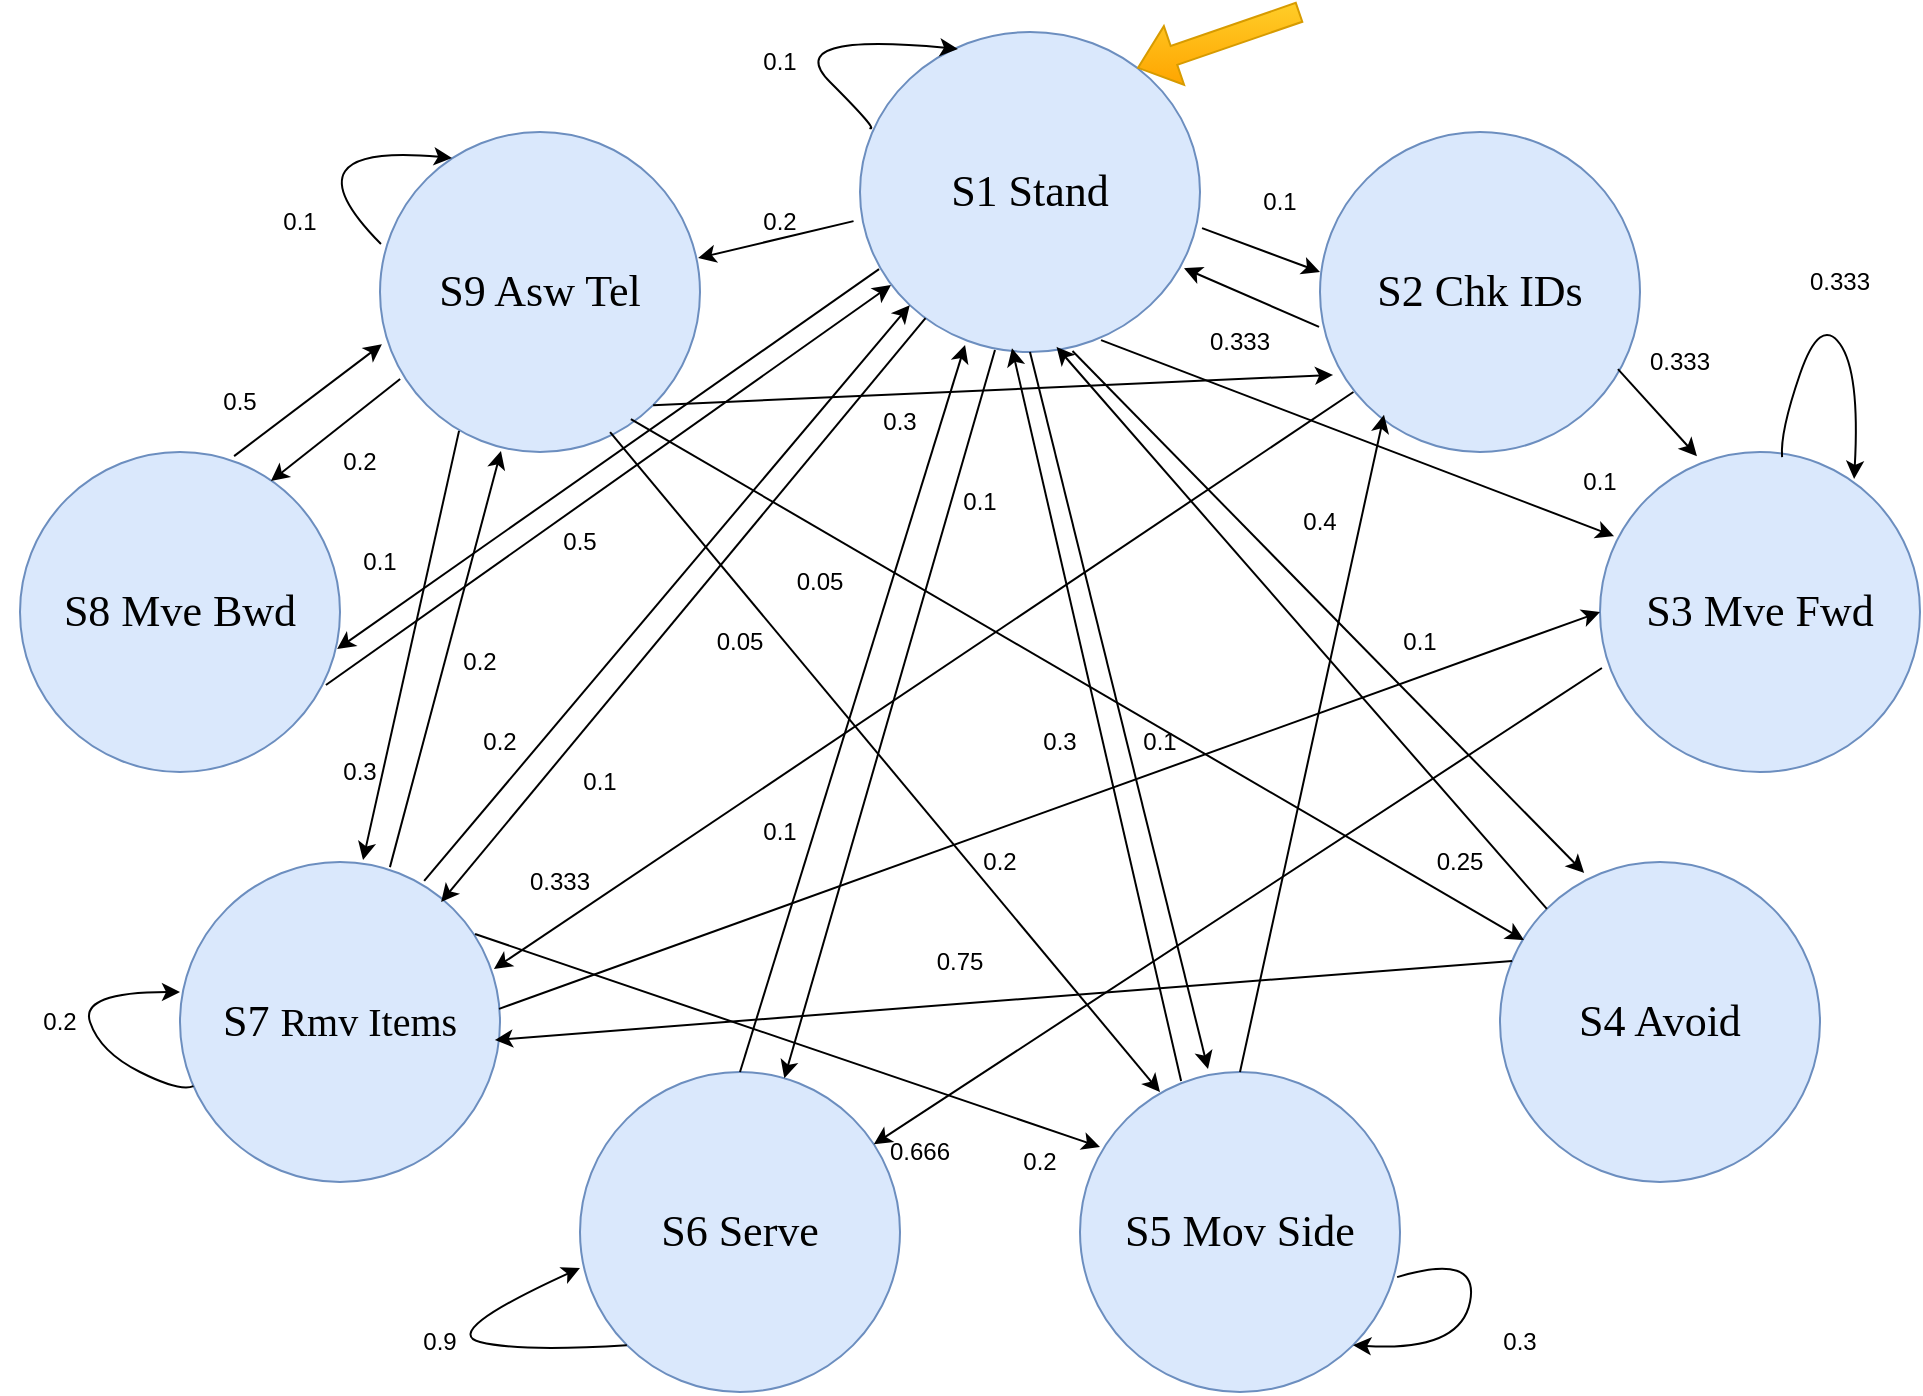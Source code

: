 <mxfile version="22.0.8" type="github">
  <diagram name="Page-1" id="dd472eb7-4b8b-5cd9-a60b-b15522922e76">
    <mxGraphModel dx="1014" dy="1520" grid="1" gridSize="10" guides="1" tooltips="1" connect="1" arrows="1" fold="1" page="1" pageScale="1" pageWidth="1100" pageHeight="850" background="none" math="0" shadow="0">
      <root>
        <mxCell id="0" />
        <mxCell id="1" parent="0" />
        <mxCell id="45236fa5f4b8e91a-1" value="S1 Stand" style="ellipse;whiteSpace=wrap;html=1;rounded=0;shadow=0;dashed=0;comic=0;fontFamily=Verdana;fontSize=22;fillColor=#dae8fc;strokeColor=#6c8ebf;" parent="1" vertex="1">
          <mxGeometry x="470" y="10" width="170" height="160" as="geometry" />
        </mxCell>
        <mxCell id="45236fa5f4b8e91a-2" value="S5 Mov Side" style="ellipse;whiteSpace=wrap;html=1;rounded=0;shadow=0;dashed=0;comic=0;fontFamily=Verdana;fontSize=22;fillColor=#dae8fc;strokeColor=#6c8ebf;" parent="1" vertex="1">
          <mxGeometry x="580" y="530" width="160" height="160" as="geometry" />
        </mxCell>
        <mxCell id="45236fa5f4b8e91a-3" value="S3 Mve Fwd" style="ellipse;whiteSpace=wrap;html=1;rounded=0;shadow=0;dashed=0;comic=0;fontFamily=Verdana;fontSize=22;fillColor=#dae8fc;strokeColor=#6c8ebf;" parent="1" vertex="1">
          <mxGeometry x="840" y="220" width="160" height="160" as="geometry" />
        </mxCell>
        <mxCell id="45236fa5f4b8e91a-4" value="S7 &lt;font style=&quot;font-size: 20px;&quot;&gt;Rmv Items&lt;/font&gt;" style="ellipse;whiteSpace=wrap;html=1;rounded=0;shadow=0;dashed=0;comic=0;fontFamily=Verdana;fontSize=22;fillColor=#dae8fc;strokeColor=#6c8ebf;" parent="1" vertex="1">
          <mxGeometry x="130" y="425" width="160" height="160" as="geometry" />
        </mxCell>
        <mxCell id="45236fa5f4b8e91a-5" value="S8 Mve Bwd" style="ellipse;whiteSpace=wrap;html=1;rounded=0;shadow=0;dashed=0;comic=0;fontFamily=Verdana;fontSize=22;fillColor=#dae8fc;strokeColor=#6c8ebf;" parent="1" vertex="1">
          <mxGeometry x="50" y="220" width="160" height="160" as="geometry" />
        </mxCell>
        <mxCell id="45236fa5f4b8e91a-6" value="S2 Chk IDs" style="ellipse;whiteSpace=wrap;html=1;rounded=0;shadow=0;dashed=0;comic=0;fontFamily=Verdana;fontSize=22;fillColor=#dae8fc;strokeColor=#6c8ebf;" parent="1" vertex="1">
          <mxGeometry x="700" y="60" width="160" height="160" as="geometry" />
        </mxCell>
        <mxCell id="45236fa5f4b8e91a-7" value="S4 Avoid" style="ellipse;whiteSpace=wrap;html=1;rounded=0;shadow=0;dashed=0;comic=0;fontFamily=Verdana;fontSize=22;fillColor=#dae8fc;strokeColor=#6c8ebf;" parent="1" vertex="1">
          <mxGeometry x="790" y="425" width="160" height="160" as="geometry" />
        </mxCell>
        <mxCell id="45236fa5f4b8e91a-8" value="S6 Serve" style="ellipse;whiteSpace=wrap;html=1;rounded=0;shadow=0;dashed=0;comic=0;fontFamily=Verdana;fontSize=22;fillColor=#dae8fc;strokeColor=#6c8ebf;" parent="1" vertex="1">
          <mxGeometry x="330" y="530" width="160" height="160" as="geometry" />
        </mxCell>
        <mxCell id="BMzWkoF-RMPC0aLK7jVe-1" value="S9 Asw Tel" style="ellipse;whiteSpace=wrap;html=1;rounded=0;shadow=0;dashed=0;comic=0;fontFamily=Verdana;fontSize=22;fillColor=#dae8fc;strokeColor=#6c8ebf;" parent="1" vertex="1">
          <mxGeometry x="230" y="60" width="160" height="160" as="geometry" />
        </mxCell>
        <mxCell id="BMzWkoF-RMPC0aLK7jVe-3" value="" style="curved=1;endArrow=classic;html=1;rounded=0;entryX=0.288;entryY=0.053;entryDx=0;entryDy=0;entryPerimeter=0;exitX=0.028;exitY=0.3;exitDx=0;exitDy=0;exitPerimeter=0;" parent="1" source="45236fa5f4b8e91a-1" target="45236fa5f4b8e91a-1" edge="1">
          <mxGeometry width="50" height="50" relative="1" as="geometry">
            <mxPoint x="430" y="60" as="sourcePoint" />
            <mxPoint x="480" y="10" as="targetPoint" />
            <Array as="points">
              <mxPoint x="480" y="60" />
              <mxPoint x="430" y="10" />
            </Array>
          </mxGeometry>
        </mxCell>
        <mxCell id="BMzWkoF-RMPC0aLK7jVe-5" value="" style="curved=1;endArrow=classic;html=1;rounded=0;exitX=0.569;exitY=0.016;exitDx=0;exitDy=0;exitPerimeter=0;entryX=0.794;entryY=0.084;entryDx=0;entryDy=0;entryPerimeter=0;" parent="1" source="45236fa5f4b8e91a-3" target="45236fa5f4b8e91a-3" edge="1">
          <mxGeometry width="50" height="50" relative="1" as="geometry">
            <mxPoint x="963.923" y="220.618" as="sourcePoint" />
            <mxPoint x="1010" y="223" as="targetPoint" />
            <Array as="points">
              <mxPoint x="930" y="210" />
              <mxPoint x="950" y="152" />
              <mxPoint x="970" y="180" />
            </Array>
          </mxGeometry>
        </mxCell>
        <mxCell id="BMzWkoF-RMPC0aLK7jVe-6" value="" style="curved=1;endArrow=classic;html=1;rounded=0;entryX=0.288;entryY=0.053;entryDx=0;entryDy=0;entryPerimeter=0;exitX=0;exitY=1;exitDx=0;exitDy=0;" parent="1" source="45236fa5f4b8e91a-8" edge="1">
          <mxGeometry width="50" height="50" relative="1" as="geometry">
            <mxPoint x="288" y="668" as="sourcePoint" />
            <mxPoint x="330" y="628" as="targetPoint" />
            <Array as="points">
              <mxPoint x="300" y="670" />
              <mxPoint x="260" y="660" />
            </Array>
          </mxGeometry>
        </mxCell>
        <mxCell id="BMzWkoF-RMPC0aLK7jVe-7" value="" style="curved=1;endArrow=classic;html=1;rounded=0;exitX=0.991;exitY=0.641;exitDx=0;exitDy=0;exitPerimeter=0;entryX=1;entryY=1;entryDx=0;entryDy=0;" parent="1" source="45236fa5f4b8e91a-2" target="45236fa5f4b8e91a-2" edge="1">
          <mxGeometry width="50" height="50" relative="1" as="geometry">
            <mxPoint x="790" y="650" as="sourcePoint" />
            <mxPoint x="760" y="680" as="targetPoint" />
            <Array as="points">
              <mxPoint x="780" y="620" />
              <mxPoint x="770" y="670" />
            </Array>
          </mxGeometry>
        </mxCell>
        <mxCell id="BMzWkoF-RMPC0aLK7jVe-12" value="" style="curved=1;endArrow=classic;html=1;rounded=0;" parent="1" source="45236fa5f4b8e91a-4" edge="1">
          <mxGeometry width="50" height="50" relative="1" as="geometry">
            <mxPoint x="110" y="580" as="sourcePoint" />
            <mxPoint x="130" y="490" as="targetPoint" />
            <Array as="points">
              <mxPoint x="130" y="540" />
              <mxPoint x="90" y="520" />
              <mxPoint x="80" y="490" />
            </Array>
          </mxGeometry>
        </mxCell>
        <mxCell id="BMzWkoF-RMPC0aLK7jVe-13" value="" style="curved=1;endArrow=classic;html=1;rounded=0;entryX=0.288;entryY=0.053;entryDx=0;entryDy=0;entryPerimeter=0;exitX=0.003;exitY=0.35;exitDx=0;exitDy=0;exitPerimeter=0;" parent="1" source="BMzWkoF-RMPC0aLK7jVe-1" edge="1">
          <mxGeometry width="50" height="50" relative="1" as="geometry">
            <mxPoint x="230" y="115" as="sourcePoint" />
            <mxPoint x="266" y="73" as="targetPoint" />
            <Array as="points">
              <mxPoint x="180" y="65" />
            </Array>
          </mxGeometry>
        </mxCell>
        <mxCell id="BMzWkoF-RMPC0aLK7jVe-14" value="" style="endArrow=classic;html=1;rounded=0;exitX=1.006;exitY=0.613;exitDx=0;exitDy=0;exitPerimeter=0;" parent="1" source="45236fa5f4b8e91a-1" edge="1">
          <mxGeometry width="50" height="50" relative="1" as="geometry">
            <mxPoint x="650" y="180" as="sourcePoint" />
            <mxPoint x="700" y="130" as="targetPoint" />
          </mxGeometry>
        </mxCell>
        <mxCell id="BMzWkoF-RMPC0aLK7jVe-16" value="" style="endArrow=classic;html=1;rounded=0;entryX=0.044;entryY=0.263;entryDx=0;entryDy=0;entryPerimeter=0;exitX=0.709;exitY=0.963;exitDx=0;exitDy=0;exitPerimeter=0;" parent="1" source="45236fa5f4b8e91a-1" target="45236fa5f4b8e91a-3" edge="1">
          <mxGeometry width="50" height="50" relative="1" as="geometry">
            <mxPoint x="650" y="300" as="sourcePoint" />
            <mxPoint x="700" y="250" as="targetPoint" />
          </mxGeometry>
        </mxCell>
        <mxCell id="BMzWkoF-RMPC0aLK7jVe-17" value="" style="endArrow=classic;html=1;rounded=0;exitX=0.397;exitY=0.994;exitDx=0;exitDy=0;exitPerimeter=0;" parent="1" source="45236fa5f4b8e91a-1" target="45236fa5f4b8e91a-8" edge="1">
          <mxGeometry width="50" height="50" relative="1" as="geometry">
            <mxPoint x="490" y="390" as="sourcePoint" />
            <mxPoint x="540" y="340" as="targetPoint" />
          </mxGeometry>
        </mxCell>
        <mxCell id="BMzWkoF-RMPC0aLK7jVe-18" value="" style="endArrow=classic;html=1;rounded=0;entryX=0.4;entryY=-0.009;entryDx=0;entryDy=0;entryPerimeter=0;exitX=0.5;exitY=1;exitDx=0;exitDy=0;" parent="1" source="45236fa5f4b8e91a-1" target="45236fa5f4b8e91a-2" edge="1">
          <mxGeometry width="50" height="50" relative="1" as="geometry">
            <mxPoint x="500" y="400" as="sourcePoint" />
            <mxPoint x="550" y="350" as="targetPoint" />
          </mxGeometry>
        </mxCell>
        <mxCell id="BMzWkoF-RMPC0aLK7jVe-19" value="" style="endArrow=classic;html=1;rounded=0;entryX=0.263;entryY=0.034;entryDx=0;entryDy=0;entryPerimeter=0;exitX=0.625;exitY=0.997;exitDx=0;exitDy=0;exitPerimeter=0;" parent="1" source="45236fa5f4b8e91a-1" target="45236fa5f4b8e91a-7" edge="1">
          <mxGeometry width="50" height="50" relative="1" as="geometry">
            <mxPoint x="510" y="410" as="sourcePoint" />
            <mxPoint x="560" y="360" as="targetPoint" />
          </mxGeometry>
        </mxCell>
        <mxCell id="BMzWkoF-RMPC0aLK7jVe-22" value="" style="endArrow=classic;html=1;rounded=0;entryX=0.991;entryY=0.616;entryDx=0;entryDy=0;entryPerimeter=0;exitX=0.056;exitY=0.741;exitDx=0;exitDy=0;exitPerimeter=0;" parent="1" source="45236fa5f4b8e91a-1" target="45236fa5f4b8e91a-5" edge="1">
          <mxGeometry width="50" height="50" relative="1" as="geometry">
            <mxPoint x="390" y="230" as="sourcePoint" />
            <mxPoint x="350" y="290" as="targetPoint" />
          </mxGeometry>
        </mxCell>
        <mxCell id="BMzWkoF-RMPC0aLK7jVe-23" value="" style="endArrow=classic;html=1;rounded=0;entryX=0.816;entryY=0.125;entryDx=0;entryDy=0;entryPerimeter=0;" parent="1" source="45236fa5f4b8e91a-1" target="45236fa5f4b8e91a-4" edge="1">
          <mxGeometry width="50" height="50" relative="1" as="geometry">
            <mxPoint x="470" y="180" as="sourcePoint" />
            <mxPoint x="430" y="320" as="targetPoint" />
          </mxGeometry>
        </mxCell>
        <mxCell id="BMzWkoF-RMPC0aLK7jVe-26" value="" style="endArrow=classic;html=1;rounded=0;exitX=-0.019;exitY=0.591;exitDx=0;exitDy=0;exitPerimeter=0;entryX=0.994;entryY=0.394;entryDx=0;entryDy=0;entryPerimeter=0;" parent="1" source="45236fa5f4b8e91a-1" target="BMzWkoF-RMPC0aLK7jVe-1" edge="1">
          <mxGeometry width="50" height="50" relative="1" as="geometry">
            <mxPoint x="467" y="105" as="sourcePoint" />
            <mxPoint x="390" y="131" as="targetPoint" />
            <Array as="points" />
          </mxGeometry>
        </mxCell>
        <mxCell id="BMzWkoF-RMPC0aLK7jVe-25" value="0.2" style="text;html=1;strokeColor=none;fillColor=none;align=center;verticalAlign=middle;whiteSpace=wrap;rounded=0;" parent="1" vertex="1">
          <mxGeometry x="400" y="90" width="60" height="30" as="geometry" />
        </mxCell>
        <mxCell id="BMzWkoF-RMPC0aLK7jVe-27" value="0.1" style="text;html=1;strokeColor=none;fillColor=none;align=center;verticalAlign=middle;whiteSpace=wrap;rounded=0;" parent="1" vertex="1">
          <mxGeometry x="200" y="260" width="60" height="30" as="geometry" />
        </mxCell>
        <mxCell id="BMzWkoF-RMPC0aLK7jVe-28" value="0.1" style="text;html=1;strokeColor=none;fillColor=none;align=center;verticalAlign=middle;whiteSpace=wrap;rounded=0;" parent="1" vertex="1">
          <mxGeometry x="310" y="370" width="60" height="30" as="geometry" />
        </mxCell>
        <mxCell id="BMzWkoF-RMPC0aLK7jVe-29" value="0.1" style="text;html=1;strokeColor=none;fillColor=none;align=center;verticalAlign=middle;whiteSpace=wrap;rounded=0;" parent="1" vertex="1">
          <mxGeometry x="500" y="230" width="60" height="30" as="geometry" />
        </mxCell>
        <mxCell id="BMzWkoF-RMPC0aLK7jVe-30" value="0.1" style="text;html=1;strokeColor=none;fillColor=none;align=center;verticalAlign=middle;whiteSpace=wrap;rounded=0;" parent="1" vertex="1">
          <mxGeometry x="590" y="350" width="60" height="30" as="geometry" />
        </mxCell>
        <mxCell id="BMzWkoF-RMPC0aLK7jVe-31" value="0.1" style="text;html=1;strokeColor=none;fillColor=none;align=center;verticalAlign=middle;whiteSpace=wrap;rounded=0;" parent="1" vertex="1">
          <mxGeometry x="720" y="300" width="60" height="30" as="geometry" />
        </mxCell>
        <mxCell id="BMzWkoF-RMPC0aLK7jVe-32" value="0.1" style="text;html=1;strokeColor=none;fillColor=none;align=center;verticalAlign=middle;whiteSpace=wrap;rounded=0;" parent="1" vertex="1">
          <mxGeometry x="810" y="220" width="60" height="30" as="geometry" />
        </mxCell>
        <mxCell id="BMzWkoF-RMPC0aLK7jVe-33" value="0.1" style="text;html=1;strokeColor=none;fillColor=none;align=center;verticalAlign=middle;whiteSpace=wrap;rounded=0;" parent="1" vertex="1">
          <mxGeometry x="650" y="80" width="60" height="30" as="geometry" />
        </mxCell>
        <mxCell id="BMzWkoF-RMPC0aLK7jVe-35" value="0.1" style="text;html=1;strokeColor=none;fillColor=none;align=center;verticalAlign=middle;whiteSpace=wrap;rounded=0;" parent="1" vertex="1">
          <mxGeometry x="400" y="10" width="60" height="30" as="geometry" />
        </mxCell>
        <mxCell id="BMzWkoF-RMPC0aLK7jVe-36" value="0.333" style="text;html=1;strokeColor=none;fillColor=none;align=center;verticalAlign=middle;whiteSpace=wrap;rounded=0;" parent="1" vertex="1">
          <mxGeometry x="930" y="120" width="60" height="30" as="geometry" />
        </mxCell>
        <mxCell id="BMzWkoF-RMPC0aLK7jVe-39" value="0.3" style="text;html=1;strokeColor=none;fillColor=none;align=center;verticalAlign=middle;whiteSpace=wrap;rounded=0;" parent="1" vertex="1">
          <mxGeometry x="770" y="650" width="60" height="30" as="geometry" />
        </mxCell>
        <mxCell id="BMzWkoF-RMPC0aLK7jVe-40" value="0.9" style="text;html=1;strokeColor=none;fillColor=none;align=center;verticalAlign=middle;whiteSpace=wrap;rounded=0;" parent="1" vertex="1">
          <mxGeometry x="230" y="650" width="60" height="30" as="geometry" />
        </mxCell>
        <mxCell id="BMzWkoF-RMPC0aLK7jVe-41" value="0.2" style="text;html=1;strokeColor=none;fillColor=none;align=center;verticalAlign=middle;whiteSpace=wrap;rounded=0;" parent="1" vertex="1">
          <mxGeometry x="40" y="490" width="60" height="30" as="geometry" />
        </mxCell>
        <mxCell id="BMzWkoF-RMPC0aLK7jVe-42" value="0.1" style="text;html=1;strokeColor=none;fillColor=none;align=center;verticalAlign=middle;whiteSpace=wrap;rounded=0;" parent="1" vertex="1">
          <mxGeometry x="160" y="90" width="60" height="30" as="geometry" />
        </mxCell>
        <mxCell id="BMzWkoF-RMPC0aLK7jVe-50" value="" style="endArrow=classic;html=1;rounded=0;exitX=-0.003;exitY=0.609;exitDx=0;exitDy=0;exitPerimeter=0;entryX=0.953;entryY=0.738;entryDx=0;entryDy=0;entryPerimeter=0;" parent="1" source="45236fa5f4b8e91a-6" target="45236fa5f4b8e91a-1" edge="1">
          <mxGeometry width="50" height="50" relative="1" as="geometry">
            <mxPoint x="651.5" y="168.66" as="sourcePoint" />
            <mxPoint x="694.54" y="172.89" as="targetPoint" />
          </mxGeometry>
        </mxCell>
        <mxCell id="BMzWkoF-RMPC0aLK7jVe-54" value="0.333" style="text;html=1;strokeColor=none;fillColor=none;align=center;verticalAlign=middle;whiteSpace=wrap;rounded=0;" parent="1" vertex="1">
          <mxGeometry x="630" y="150" width="60" height="30" as="geometry" />
        </mxCell>
        <mxCell id="BMzWkoF-RMPC0aLK7jVe-57" value="" style="endArrow=classic;html=1;rounded=0;exitX=0.931;exitY=0.741;exitDx=0;exitDy=0;exitPerimeter=0;entryX=0.303;entryY=0.013;entryDx=0;entryDy=0;entryPerimeter=0;" parent="1" source="45236fa5f4b8e91a-6" target="45236fa5f4b8e91a-3" edge="1">
          <mxGeometry width="50" height="50" relative="1" as="geometry">
            <mxPoint x="880" y="190" as="sourcePoint" />
            <mxPoint x="930" y="140" as="targetPoint" />
            <Array as="points" />
          </mxGeometry>
        </mxCell>
        <mxCell id="BMzWkoF-RMPC0aLK7jVe-58" value="0.333" style="text;html=1;strokeColor=none;fillColor=none;align=center;verticalAlign=middle;whiteSpace=wrap;rounded=0;" parent="1" vertex="1">
          <mxGeometry x="850" y="160" width="60" height="30" as="geometry" />
        </mxCell>
        <mxCell id="BMzWkoF-RMPC0aLK7jVe-61" value="" style="endArrow=classic;html=1;rounded=0;entryX=0.981;entryY=0.334;entryDx=0;entryDy=0;entryPerimeter=0;" parent="1" target="45236fa5f4b8e91a-4" edge="1">
          <mxGeometry width="50" height="50" relative="1" as="geometry">
            <mxPoint x="716.72" y="190" as="sourcePoint" />
            <mxPoint x="350" y="510.32" as="targetPoint" />
          </mxGeometry>
        </mxCell>
        <mxCell id="BMzWkoF-RMPC0aLK7jVe-62" value="0.333" style="text;html=1;strokeColor=none;fillColor=none;align=center;verticalAlign=middle;whiteSpace=wrap;rounded=0;" parent="1" vertex="1">
          <mxGeometry x="290" y="420" width="60" height="30" as="geometry" />
        </mxCell>
        <mxCell id="BMzWkoF-RMPC0aLK7jVe-63" value="" style="endArrow=classic;html=1;rounded=0;exitX=0.006;exitY=0.675;exitDx=0;exitDy=0;exitPerimeter=0;" parent="1" source="45236fa5f4b8e91a-3" target="45236fa5f4b8e91a-8" edge="1">
          <mxGeometry width="50" height="50" relative="1" as="geometry">
            <mxPoint x="950" y="90.0" as="sourcePoint" />
            <mxPoint x="383.8" y="479.04" as="targetPoint" />
          </mxGeometry>
        </mxCell>
        <mxCell id="BMzWkoF-RMPC0aLK7jVe-64" value="0.666" style="text;html=1;strokeColor=none;fillColor=none;align=center;verticalAlign=middle;whiteSpace=wrap;rounded=0;" parent="1" vertex="1">
          <mxGeometry x="470" y="555" width="60" height="30" as="geometry" />
        </mxCell>
        <mxCell id="BMzWkoF-RMPC0aLK7jVe-65" value="" style="endArrow=classic;html=1;rounded=0;exitX=0;exitY=0;exitDx=0;exitDy=0;entryX=0.578;entryY=0.984;entryDx=0;entryDy=0;entryPerimeter=0;" parent="1" source="45236fa5f4b8e91a-7" target="45236fa5f4b8e91a-1" edge="1">
          <mxGeometry width="50" height="50" relative="1" as="geometry">
            <mxPoint x="470" y="370" as="sourcePoint" />
            <mxPoint x="520" y="320" as="targetPoint" />
          </mxGeometry>
        </mxCell>
        <mxCell id="BMzWkoF-RMPC0aLK7jVe-67" value="" style="endArrow=classic;html=1;rounded=0;exitX=0.038;exitY=0.309;exitDx=0;exitDy=0;entryX=0.984;entryY=0.556;entryDx=0;entryDy=0;entryPerimeter=0;exitPerimeter=0;" parent="1" source="45236fa5f4b8e91a-7" target="45236fa5f4b8e91a-4" edge="1">
          <mxGeometry width="50" height="50" relative="1" as="geometry">
            <mxPoint x="470" y="370" as="sourcePoint" />
            <mxPoint x="520" y="320" as="targetPoint" />
          </mxGeometry>
        </mxCell>
        <mxCell id="BMzWkoF-RMPC0aLK7jVe-68" value="0.75" style="text;html=1;strokeColor=none;fillColor=none;align=center;verticalAlign=middle;whiteSpace=wrap;rounded=0;" parent="1" vertex="1">
          <mxGeometry x="490" y="460" width="60" height="30" as="geometry" />
        </mxCell>
        <mxCell id="BMzWkoF-RMPC0aLK7jVe-69" value="" style="endArrow=classic;html=1;rounded=0;exitX=0.316;exitY=0.028;exitDx=0;exitDy=0;exitPerimeter=0;entryX=0.447;entryY=0.988;entryDx=0;entryDy=0;entryPerimeter=0;" parent="1" source="45236fa5f4b8e91a-2" target="45236fa5f4b8e91a-1" edge="1">
          <mxGeometry width="50" height="50" relative="1" as="geometry">
            <mxPoint x="480" y="370" as="sourcePoint" />
            <mxPoint x="530" y="320" as="targetPoint" />
          </mxGeometry>
        </mxCell>
        <mxCell id="BMzWkoF-RMPC0aLK7jVe-70" value="0.3" style="text;html=1;strokeColor=none;fillColor=none;align=center;verticalAlign=middle;whiteSpace=wrap;rounded=0;" parent="1" vertex="1">
          <mxGeometry x="540" y="350" width="60" height="30" as="geometry" />
        </mxCell>
        <mxCell id="BMzWkoF-RMPC0aLK7jVe-71" value="" style="endArrow=classic;html=1;rounded=0;exitX=0.5;exitY=0;exitDx=0;exitDy=0;entryX=0.2;entryY=0.884;entryDx=0;entryDy=0;entryPerimeter=0;" parent="1" source="45236fa5f4b8e91a-2" target="45236fa5f4b8e91a-6" edge="1">
          <mxGeometry width="50" height="50" relative="1" as="geometry">
            <mxPoint x="670" y="400" as="sourcePoint" />
            <mxPoint x="581" y="34" as="targetPoint" />
          </mxGeometry>
        </mxCell>
        <mxCell id="BMzWkoF-RMPC0aLK7jVe-66" value="0.25" style="text;html=1;strokeColor=none;fillColor=none;align=center;verticalAlign=middle;whiteSpace=wrap;rounded=0;" parent="1" vertex="1">
          <mxGeometry x="740" y="410" width="60" height="30" as="geometry" />
        </mxCell>
        <mxCell id="BMzWkoF-RMPC0aLK7jVe-73" value="0.4" style="text;html=1;strokeColor=none;fillColor=none;align=center;verticalAlign=middle;whiteSpace=wrap;rounded=0;" parent="1" vertex="1">
          <mxGeometry x="670" y="240" width="60" height="30" as="geometry" />
        </mxCell>
        <mxCell id="BMzWkoF-RMPC0aLK7jVe-74" value="" style="endArrow=classic;html=1;rounded=0;exitX=0.5;exitY=0;exitDx=0;exitDy=0;entryX=0.309;entryY=0.978;entryDx=0;entryDy=0;entryPerimeter=0;" parent="1" source="45236fa5f4b8e91a-8" target="45236fa5f4b8e91a-1" edge="1">
          <mxGeometry width="50" height="50" relative="1" as="geometry">
            <mxPoint x="480" y="370" as="sourcePoint" />
            <mxPoint x="530" y="320" as="targetPoint" />
          </mxGeometry>
        </mxCell>
        <mxCell id="BMzWkoF-RMPC0aLK7jVe-75" value="0.1" style="text;html=1;strokeColor=none;fillColor=none;align=center;verticalAlign=middle;whiteSpace=wrap;rounded=0;" parent="1" vertex="1">
          <mxGeometry x="400" y="395" width="60" height="30" as="geometry" />
        </mxCell>
        <mxCell id="BMzWkoF-RMPC0aLK7jVe-76" value="" style="endArrow=classic;html=1;rounded=0;exitX=0.763;exitY=0.059;exitDx=0;exitDy=0;exitPerimeter=0;entryX=0;entryY=1;entryDx=0;entryDy=0;" parent="1" source="45236fa5f4b8e91a-4" target="45236fa5f4b8e91a-1" edge="1">
          <mxGeometry width="50" height="50" relative="1" as="geometry">
            <mxPoint x="480" y="370" as="sourcePoint" />
            <mxPoint x="530" y="320" as="targetPoint" />
          </mxGeometry>
        </mxCell>
        <mxCell id="BMzWkoF-RMPC0aLK7jVe-77" value="0.2" style="text;html=1;strokeColor=none;fillColor=none;align=center;verticalAlign=middle;whiteSpace=wrap;rounded=0;" parent="1" vertex="1">
          <mxGeometry x="260" y="350" width="60" height="30" as="geometry" />
        </mxCell>
        <mxCell id="BMzWkoF-RMPC0aLK7jVe-80" value="" style="endArrow=classic;html=1;rounded=0;exitX=0.997;exitY=0.459;exitDx=0;exitDy=0;exitPerimeter=0;entryX=0;entryY=0.5;entryDx=0;entryDy=0;" parent="1" source="45236fa5f4b8e91a-4" target="45236fa5f4b8e91a-3" edge="1">
          <mxGeometry width="50" height="50" relative="1" as="geometry">
            <mxPoint x="290" y="498" as="sourcePoint" />
            <mxPoint x="539.46" y="436.5" as="targetPoint" />
          </mxGeometry>
        </mxCell>
        <mxCell id="BMzWkoF-RMPC0aLK7jVe-81" value="0.2" style="text;html=1;strokeColor=none;fillColor=none;align=center;verticalAlign=middle;whiteSpace=wrap;rounded=0;" parent="1" vertex="1">
          <mxGeometry x="510" y="410" width="60" height="30" as="geometry" />
        </mxCell>
        <mxCell id="BMzWkoF-RMPC0aLK7jVe-82" value="" style="endArrow=classic;html=1;rounded=0;exitX=0.922;exitY=0.225;exitDx=0;exitDy=0;exitPerimeter=0;entryX=1;entryY=0.25;entryDx=0;entryDy=0;" parent="1" source="45236fa5f4b8e91a-4" target="BMzWkoF-RMPC0aLK7jVe-83" edge="1">
          <mxGeometry width="50" height="50" relative="1" as="geometry">
            <mxPoint x="480" y="370" as="sourcePoint" />
            <mxPoint x="530" y="320" as="targetPoint" />
          </mxGeometry>
        </mxCell>
        <mxCell id="BMzWkoF-RMPC0aLK7jVe-83" value="0.2" style="text;html=1;strokeColor=none;fillColor=none;align=center;verticalAlign=middle;whiteSpace=wrap;rounded=0;" parent="1" vertex="1">
          <mxGeometry x="530" y="560" width="60" height="30" as="geometry" />
        </mxCell>
        <mxCell id="BMzWkoF-RMPC0aLK7jVe-84" value="" style="endArrow=classic;html=1;rounded=0;exitX=0.656;exitY=0.016;exitDx=0;exitDy=0;exitPerimeter=0;entryX=0.378;entryY=0.997;entryDx=0;entryDy=0;entryPerimeter=0;" parent="1" source="45236fa5f4b8e91a-4" target="BMzWkoF-RMPC0aLK7jVe-1" edge="1">
          <mxGeometry width="50" height="50" relative="1" as="geometry">
            <mxPoint x="480" y="370" as="sourcePoint" />
            <mxPoint x="530" y="320" as="targetPoint" />
          </mxGeometry>
        </mxCell>
        <mxCell id="BMzWkoF-RMPC0aLK7jVe-85" value="0.2" style="text;html=1;strokeColor=none;fillColor=none;align=center;verticalAlign=middle;whiteSpace=wrap;rounded=0;" parent="1" vertex="1">
          <mxGeometry x="250" y="310" width="60" height="30" as="geometry" />
        </mxCell>
        <mxCell id="BMzWkoF-RMPC0aLK7jVe-86" value="" style="endArrow=classic;html=1;rounded=0;exitX=0.956;exitY=0.728;exitDx=0;exitDy=0;exitPerimeter=0;entryX=0.091;entryY=0.791;entryDx=0;entryDy=0;entryPerimeter=0;" parent="1" source="45236fa5f4b8e91a-5" target="45236fa5f4b8e91a-1" edge="1">
          <mxGeometry width="50" height="50" relative="1" as="geometry">
            <mxPoint x="480" y="370" as="sourcePoint" />
            <mxPoint x="530" y="320" as="targetPoint" />
          </mxGeometry>
        </mxCell>
        <mxCell id="BMzWkoF-RMPC0aLK7jVe-87" value="0.5" style="text;html=1;strokeColor=none;fillColor=none;align=center;verticalAlign=middle;whiteSpace=wrap;rounded=0;" parent="1" vertex="1">
          <mxGeometry x="300" y="250" width="60" height="30" as="geometry" />
        </mxCell>
        <mxCell id="BMzWkoF-RMPC0aLK7jVe-89" value="" style="endArrow=classic;html=1;rounded=0;exitX=0.669;exitY=0.013;exitDx=0;exitDy=0;exitPerimeter=0;entryX=0.006;entryY=0.663;entryDx=0;entryDy=0;entryPerimeter=0;" parent="1" source="45236fa5f4b8e91a-5" target="BMzWkoF-RMPC0aLK7jVe-1" edge="1">
          <mxGeometry width="50" height="50" relative="1" as="geometry">
            <mxPoint x="480" y="370" as="sourcePoint" />
            <mxPoint x="530" y="320" as="targetPoint" />
          </mxGeometry>
        </mxCell>
        <mxCell id="BMzWkoF-RMPC0aLK7jVe-90" value="0.5" style="text;html=1;strokeColor=none;fillColor=none;align=center;verticalAlign=middle;whiteSpace=wrap;rounded=0;" parent="1" vertex="1">
          <mxGeometry x="130" y="180" width="60" height="30" as="geometry" />
        </mxCell>
        <mxCell id="BMzWkoF-RMPC0aLK7jVe-91" value="" style="endArrow=classic;html=1;rounded=0;exitX=1;exitY=1;exitDx=0;exitDy=0;entryX=0.041;entryY=0.759;entryDx=0;entryDy=0;entryPerimeter=0;" parent="1" source="BMzWkoF-RMPC0aLK7jVe-1" target="45236fa5f4b8e91a-6" edge="1">
          <mxGeometry width="50" height="50" relative="1" as="geometry">
            <mxPoint x="480" y="370" as="sourcePoint" />
            <mxPoint x="530" y="320" as="targetPoint" />
          </mxGeometry>
        </mxCell>
        <mxCell id="BMzWkoF-RMPC0aLK7jVe-92" value="0.3" style="text;html=1;strokeColor=none;fillColor=none;align=center;verticalAlign=middle;whiteSpace=wrap;rounded=0;" parent="1" vertex="1">
          <mxGeometry x="460" y="190" width="60" height="30" as="geometry" />
        </mxCell>
        <mxCell id="BMzWkoF-RMPC0aLK7jVe-93" value="" style="endArrow=classic;html=1;rounded=0;exitX=0.784;exitY=0.897;exitDx=0;exitDy=0;exitPerimeter=0;entryX=0.075;entryY=0.244;entryDx=0;entryDy=0;entryPerimeter=0;" parent="1" source="BMzWkoF-RMPC0aLK7jVe-1" target="45236fa5f4b8e91a-7" edge="1">
          <mxGeometry width="50" height="50" relative="1" as="geometry">
            <mxPoint x="480" y="370" as="sourcePoint" />
            <mxPoint x="770" y="480" as="targetPoint" />
          </mxGeometry>
        </mxCell>
        <mxCell id="BMzWkoF-RMPC0aLK7jVe-94" value="0.05" style="text;html=1;strokeColor=none;fillColor=none;align=center;verticalAlign=middle;whiteSpace=wrap;rounded=0;" parent="1" vertex="1">
          <mxGeometry x="420" y="270" width="60" height="30" as="geometry" />
        </mxCell>
        <mxCell id="BMzWkoF-RMPC0aLK7jVe-95" value="" style="endArrow=classic;html=1;rounded=0;exitX=0.719;exitY=0.938;exitDx=0;exitDy=0;exitPerimeter=0;entryX=0.25;entryY=0.063;entryDx=0;entryDy=0;entryPerimeter=0;" parent="1" source="BMzWkoF-RMPC0aLK7jVe-1" target="45236fa5f4b8e91a-2" edge="1">
          <mxGeometry width="50" height="50" relative="1" as="geometry">
            <mxPoint x="480" y="370" as="sourcePoint" />
            <mxPoint x="530" y="320" as="targetPoint" />
          </mxGeometry>
        </mxCell>
        <mxCell id="BMzWkoF-RMPC0aLK7jVe-96" value="0.05" style="text;html=1;strokeColor=none;fillColor=none;align=center;verticalAlign=middle;whiteSpace=wrap;rounded=0;" parent="1" vertex="1">
          <mxGeometry x="380" y="300" width="60" height="30" as="geometry" />
        </mxCell>
        <mxCell id="BMzWkoF-RMPC0aLK7jVe-97" value="" style="endArrow=classic;html=1;rounded=0;exitX=0.247;exitY=0.934;exitDx=0;exitDy=0;entryX=0.572;entryY=-0.006;entryDx=0;entryDy=0;entryPerimeter=0;exitPerimeter=0;" parent="1" source="BMzWkoF-RMPC0aLK7jVe-1" target="45236fa5f4b8e91a-4" edge="1">
          <mxGeometry width="50" height="50" relative="1" as="geometry">
            <mxPoint x="480" y="370" as="sourcePoint" />
            <mxPoint x="530" y="320" as="targetPoint" />
          </mxGeometry>
        </mxCell>
        <mxCell id="BMzWkoF-RMPC0aLK7jVe-98" value="0.3" style="text;html=1;strokeColor=none;fillColor=none;align=center;verticalAlign=middle;whiteSpace=wrap;rounded=0;" parent="1" vertex="1">
          <mxGeometry x="190" y="365" width="60" height="30" as="geometry" />
        </mxCell>
        <mxCell id="BMzWkoF-RMPC0aLK7jVe-99" value="" style="endArrow=classic;html=1;rounded=0;exitX=0.063;exitY=0.772;exitDx=0;exitDy=0;exitPerimeter=0;entryX=0.784;entryY=0.091;entryDx=0;entryDy=0;entryPerimeter=0;" parent="1" source="BMzWkoF-RMPC0aLK7jVe-1" target="45236fa5f4b8e91a-5" edge="1">
          <mxGeometry width="50" height="50" relative="1" as="geometry">
            <mxPoint x="480" y="370" as="sourcePoint" />
            <mxPoint x="530" y="320" as="targetPoint" />
          </mxGeometry>
        </mxCell>
        <mxCell id="BMzWkoF-RMPC0aLK7jVe-100" value="0.2" style="text;html=1;strokeColor=none;fillColor=none;align=center;verticalAlign=middle;whiteSpace=wrap;rounded=0;" parent="1" vertex="1">
          <mxGeometry x="190" y="210" width="60" height="30" as="geometry" />
        </mxCell>
        <mxCell id="gT-zhXzvDqt6jIvxpcTi-4" value="" style="shape=flexArrow;endArrow=classic;html=1;rounded=0;entryX=0.815;entryY=0.113;entryDx=0;entryDy=0;entryPerimeter=0;fillColor=#ffcd28;strokeColor=#d79b00;gradientColor=#ffa500;" edge="1" parent="1" target="45236fa5f4b8e91a-1">
          <mxGeometry width="50" height="50" relative="1" as="geometry">
            <mxPoint x="690" as="sourcePoint" />
            <mxPoint x="540" y="300" as="targetPoint" />
          </mxGeometry>
        </mxCell>
      </root>
    </mxGraphModel>
  </diagram>
</mxfile>
